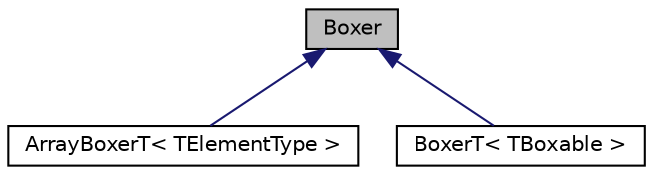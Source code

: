 digraph "Boxer"
{
  edge [fontname="Helvetica",fontsize="10",labelfontname="Helvetica",labelfontsize="10"];
  node [fontname="Helvetica",fontsize="10",shape=record];
  Node0 [label="Boxer",height=0.2,width=0.4,color="black", fillcolor="grey75", style="filled", fontcolor="black"];
  Node0 -> Node1 [dir="back",color="midnightblue",fontsize="10",style="solid",fontname="Helvetica"];
  Node1 [label="ArrayBoxerT\< TElementType \>",height=0.2,width=0.4,color="black", fillcolor="white", style="filled",URL="$classaworx_1_1lib_1_1boxing_1_1ArrayBoxerT.html"];
  Node0 -> Node2 [dir="back",color="midnightblue",fontsize="10",style="solid",fontname="Helvetica"];
  Node2 [label="BoxerT\< TBoxable \>",height=0.2,width=0.4,color="black", fillcolor="white", style="filled",URL="$classaworx_1_1lib_1_1boxing_1_1BoxerT.html"];
}
